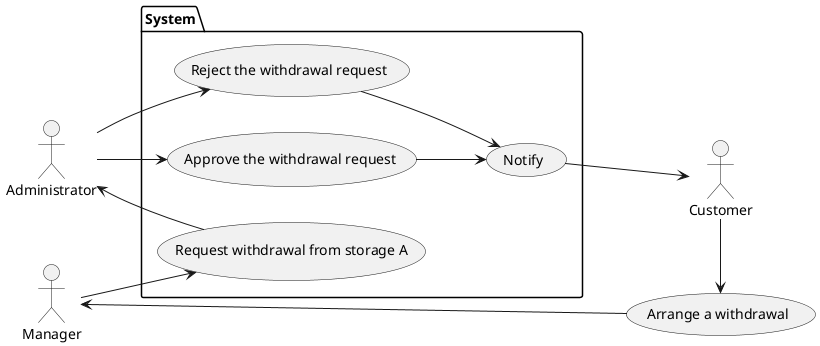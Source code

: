 @startuml Storage Net, Use Case, Withdrawal

left to right direction

actor "Manager" as manager
actor "Administrator" as admin
actor "Customer" as customer

usecase "Arrange a withdrawal" as arrange

package System {
  usecase "Request withdrawal from storage A" as request_withdrawal

  usecase "Approve the withdrawal request" as approve
  usecase "Reject the withdrawal request" as reject

  usecase "Notify" as notify
}

customer -right-> arrange
arrange -up-> manager

manager --> request_withdrawal
request_withdrawal --> admin

admin --> approve
admin --> reject

approve --> notify
reject --> notify

notify --> customer

@enduml